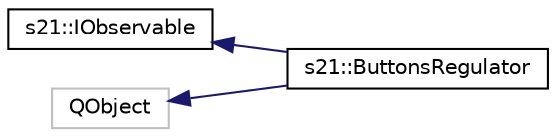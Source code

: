 digraph "Graphical Class Hierarchy"
{
 // LATEX_PDF_SIZE
  edge [fontname="Helvetica",fontsize="10",labelfontname="Helvetica",labelfontsize="10"];
  node [fontname="Helvetica",fontsize="10",shape=record];
  rankdir="LR";
  Node0 [label="s21::IObservable",height=0.2,width=0.4,color="black", fillcolor="white", style="filled",URL="$classs21_1_1IObservable.html",tooltip=" "];
  Node0 -> Node1 [dir="back",color="midnightblue",fontsize="10",style="solid",fontname="Helvetica"];
  Node1 [label="s21::ButtonsRegulator",height=0.2,width=0.4,color="black", fillcolor="white", style="filled",URL="$classs21_1_1ButtonsRegulator.html",tooltip="A class that handles events associated with some buttons."];
  Node2 [label="QObject",height=0.2,width=0.4,color="grey75", fillcolor="white", style="filled",tooltip=" "];
  Node2 -> Node1 [dir="back",color="midnightblue",fontsize="10",style="solid",fontname="Helvetica"];
}
